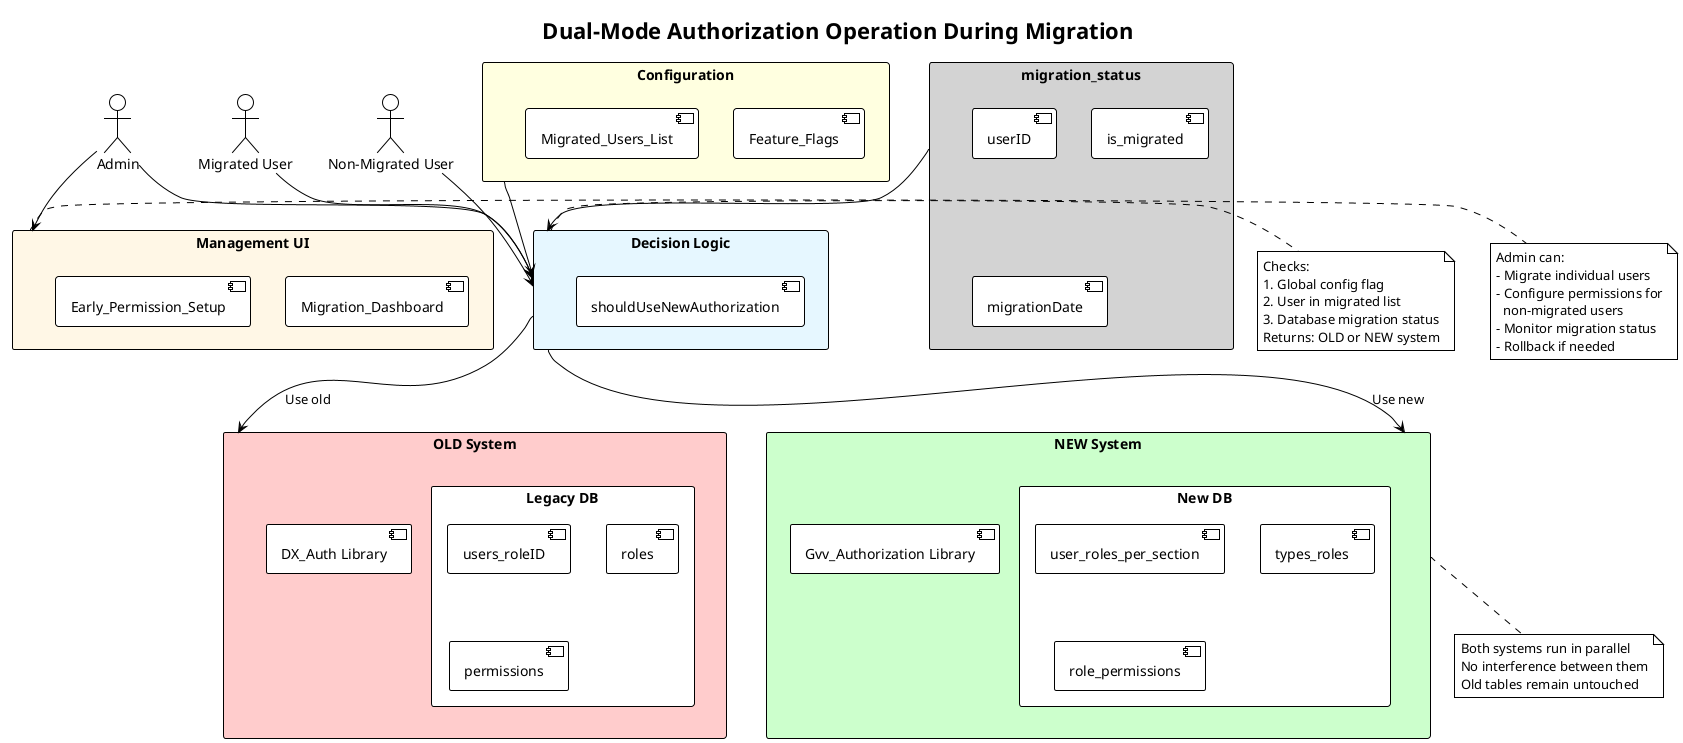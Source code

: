 @startuml dual_mode_operation
!theme plain

title Dual-Mode Authorization Operation During Migration

actor "Admin" as admin_user
actor "Migrated User" as migrated_user
actor "Non-Migrated User" as nonmigrated_user

rectangle "Configuration" as config #LightYellow {
  [Feature_Flags]
  [Migrated_Users_List]
}

rectangle "migration_status" as mig_db #LightGray {
  [userID]
  [is_migrated]
  [migrationDate]
}

rectangle "Decision Logic" as decision #E6F7FF {
  [shouldUseNewAuthorization]
}

rectangle "OLD System" as old_system #FFCCCC {
  [DX_Auth Library]
  rectangle "Legacy DB" {
    [users_roleID]
    [roles]
    [permissions]
  }
}

rectangle "NEW System" as new_system #CCFFCC {
  [Gvv_Authorization Library]
  rectangle "New DB" {
    [user_roles_per_section]
    [types_roles]
    [role_permissions]
  }
}

rectangle "Management UI" as mgmt #FFF7E6 {
  [Migration_Dashboard]
  [Early_Permission_Setup]
}

' User flows
migrated_user --> decision
admin_user --> decision
nonmigrated_user --> decision

decision --> new_system : Use new
decision --> old_system : Use old

config --> decision
mig_db --> decision

admin_user --> mgmt

note right of decision
  Checks:
  1. Global config flag
  2. User in migrated list
  3. Database migration status
  Returns: OLD or NEW system
end note

note right of mgmt
  Admin can:
  - Migrate individual users
  - Configure permissions for
    non-migrated users
  - Monitor migration status
  - Rollback if needed
end note

note bottom of new_system
  Both systems run in parallel
  No interference between them
  Old tables remain untouched
end note

@enduml
